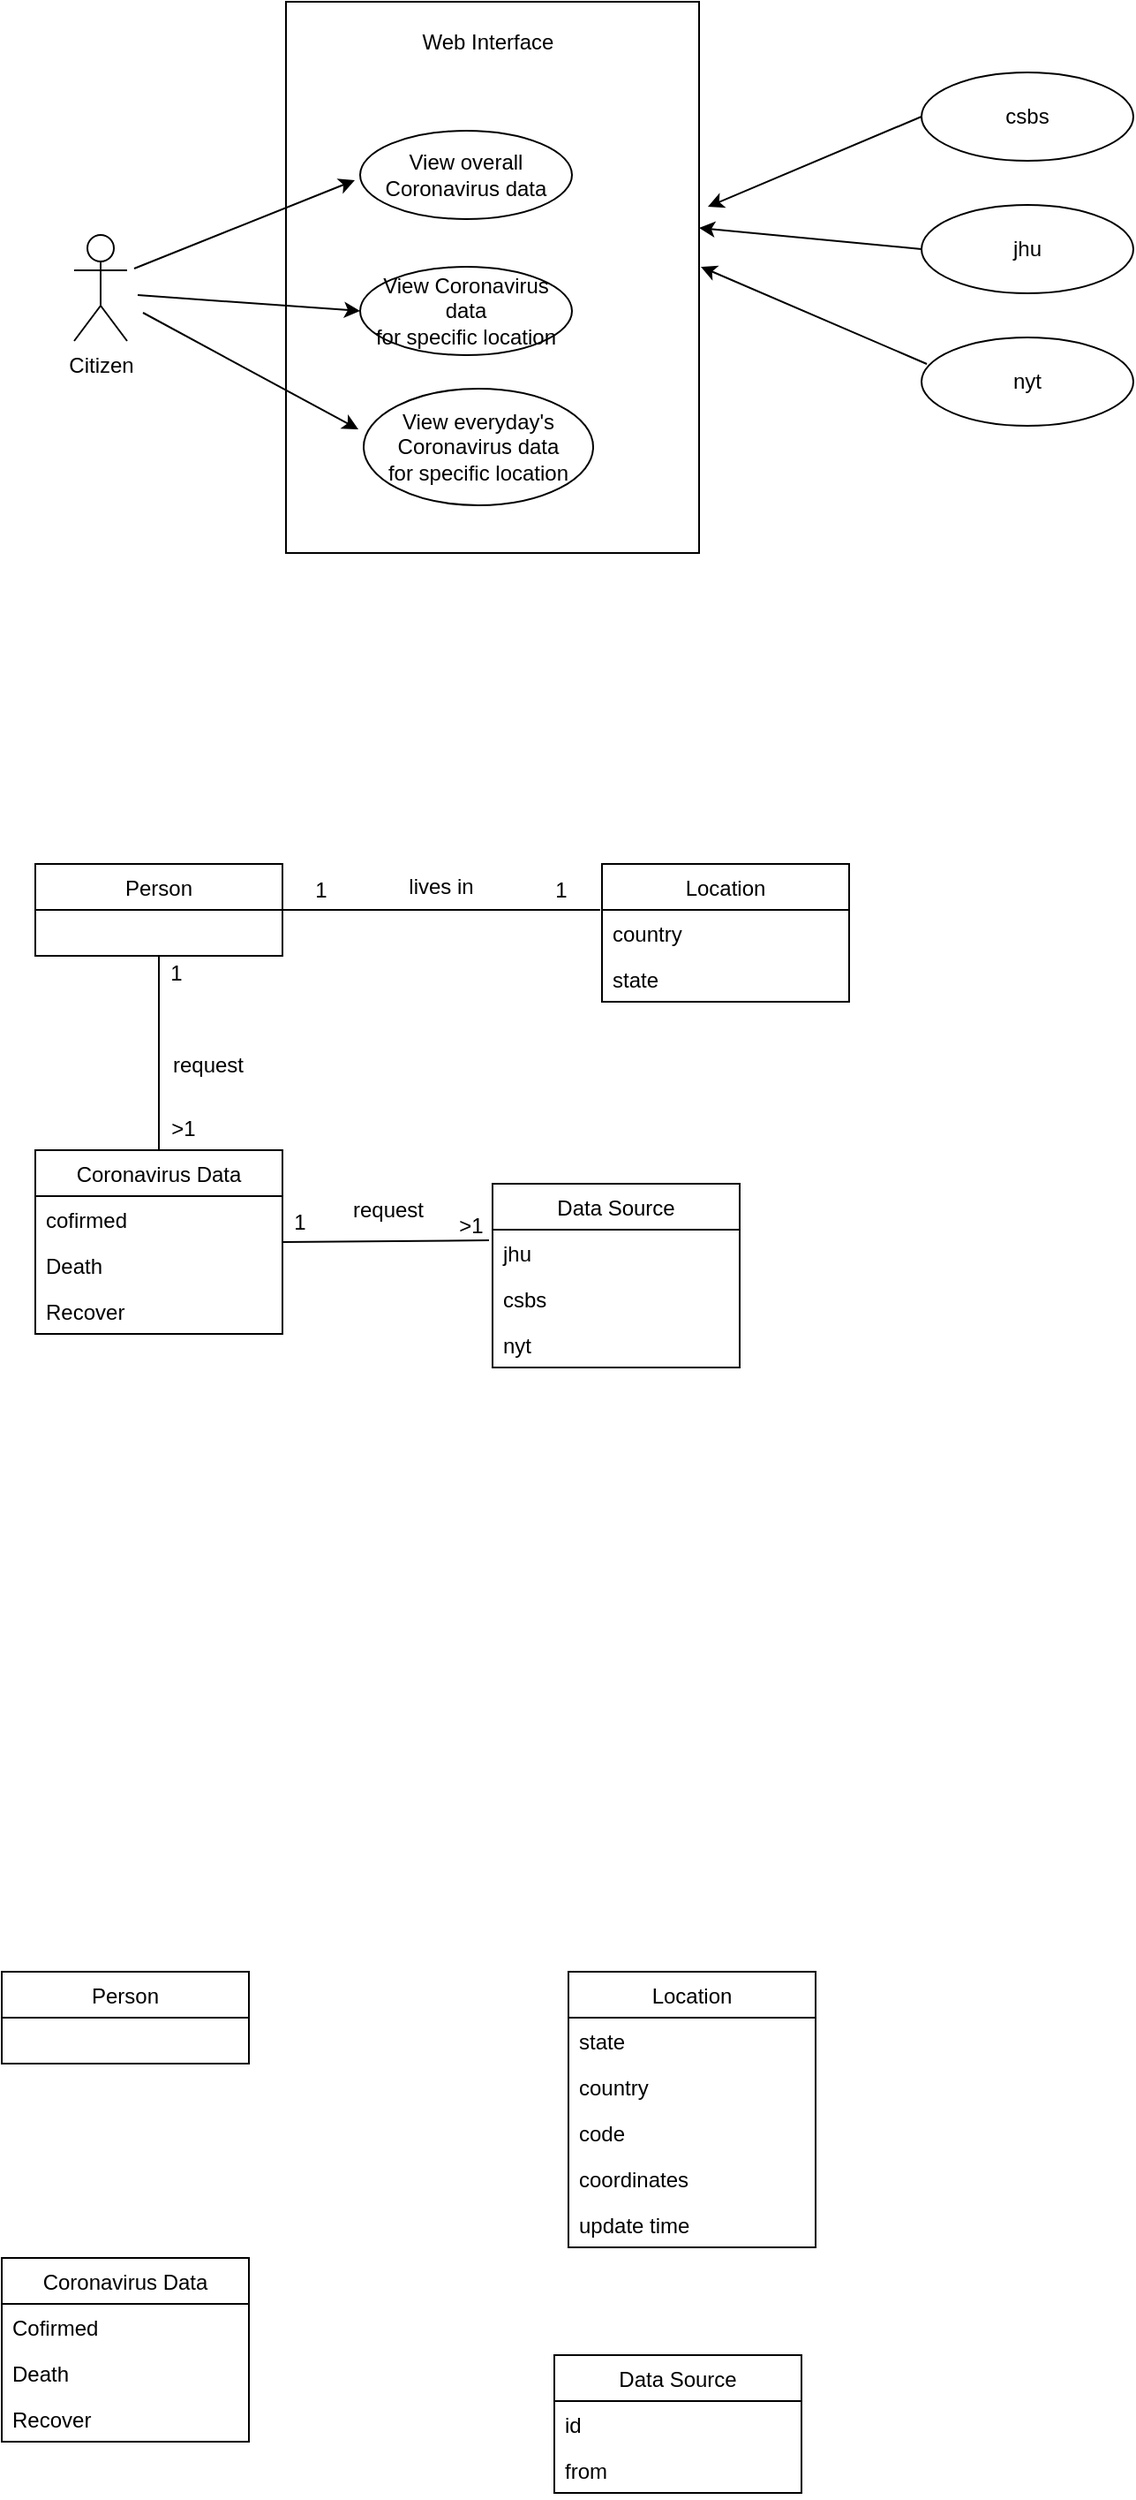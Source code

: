<mxfile version="14.9.8" type="github">
  <diagram name="Page-1" id="b5b7bab2-c9e2-2cf4-8b2a-24fd1a2a6d21">
    <mxGraphModel dx="1186" dy="790" grid="0" gridSize="10" guides="1" tooltips="1" connect="1" arrows="1" fold="1" page="1" pageScale="1" pageWidth="827" pageHeight="1169" background="none" math="0" shadow="0">
      <root>
        <mxCell id="0" />
        <mxCell id="1" parent="0" />
        <mxCell id="Rek6x4QmJrhdKCj9iVsL-1" value="Citizen" style="shape=umlActor;verticalLabelPosition=bottom;verticalAlign=top;html=1;outlineConnect=0;" vertex="1" parent="1">
          <mxGeometry x="120" y="300" width="30" height="60" as="geometry" />
        </mxCell>
        <mxCell id="Rek6x4QmJrhdKCj9iVsL-7" value="jhu" style="ellipse;whiteSpace=wrap;html=1;" vertex="1" parent="1">
          <mxGeometry x="600" y="283" width="120" height="50" as="geometry" />
        </mxCell>
        <mxCell id="Rek6x4QmJrhdKCj9iVsL-10" value="" style="endArrow=classic;html=1;exitX=0;exitY=0.5;exitDx=0;exitDy=0;" edge="1" parent="1" source="Rek6x4QmJrhdKCj9iVsL-7">
          <mxGeometry width="50" height="50" relative="1" as="geometry">
            <mxPoint x="439" y="305.5" as="sourcePoint" />
            <mxPoint x="474" y="296" as="targetPoint" />
          </mxGeometry>
        </mxCell>
        <mxCell id="Rek6x4QmJrhdKCj9iVsL-13" value="csbs" style="ellipse;whiteSpace=wrap;html=1;" vertex="1" parent="1">
          <mxGeometry x="600" y="208" width="120" height="50" as="geometry" />
        </mxCell>
        <mxCell id="Rek6x4QmJrhdKCj9iVsL-14" value="nyt" style="ellipse;whiteSpace=wrap;html=1;" vertex="1" parent="1">
          <mxGeometry x="600" y="358" width="120" height="50" as="geometry" />
        </mxCell>
        <mxCell id="Rek6x4QmJrhdKCj9iVsL-15" value="" style="endArrow=classic;html=1;exitX=0;exitY=0.5;exitDx=0;exitDy=0;" edge="1" parent="1" source="Rek6x4QmJrhdKCj9iVsL-13">
          <mxGeometry width="50" height="50" relative="1" as="geometry">
            <mxPoint x="657" y="231" as="sourcePoint" />
            <mxPoint x="479" y="284" as="targetPoint" />
          </mxGeometry>
        </mxCell>
        <mxCell id="Rek6x4QmJrhdKCj9iVsL-16" value="" style="endArrow=classic;html=1;exitX=0.025;exitY=0.3;exitDx=0;exitDy=0;exitPerimeter=0;" edge="1" parent="1" source="Rek6x4QmJrhdKCj9iVsL-14">
          <mxGeometry width="50" height="50" relative="1" as="geometry">
            <mxPoint x="669" y="354" as="sourcePoint" />
            <mxPoint x="475" y="318" as="targetPoint" />
          </mxGeometry>
        </mxCell>
        <mxCell id="Rek6x4QmJrhdKCj9iVsL-26" value="" style="rounded=0;whiteSpace=wrap;html=1;" vertex="1" parent="1">
          <mxGeometry x="240" y="168" width="234" height="312" as="geometry" />
        </mxCell>
        <mxCell id="Rek6x4QmJrhdKCj9iVsL-17" value="View overall Coronavirus data" style="ellipse;whiteSpace=wrap;html=1;" vertex="1" parent="1">
          <mxGeometry x="282" y="241" width="120" height="50" as="geometry" />
        </mxCell>
        <mxCell id="Rek6x4QmJrhdKCj9iVsL-18" value="&lt;div&gt;View Coronavirus data&lt;/div&gt;&lt;div&gt;for specific location&lt;br&gt;&lt;/div&gt;" style="ellipse;whiteSpace=wrap;html=1;" vertex="1" parent="1">
          <mxGeometry x="282" y="318" width="120" height="50" as="geometry" />
        </mxCell>
        <mxCell id="Rek6x4QmJrhdKCj9iVsL-19" value="&lt;div&gt;View everyday&#39;s Coronavirus data&lt;/div&gt;&lt;div&gt;for specific location&lt;br&gt;&lt;/div&gt;" style="ellipse;whiteSpace=wrap;html=1;" vertex="1" parent="1">
          <mxGeometry x="284" y="387" width="130" height="66" as="geometry" />
        </mxCell>
        <mxCell id="Rek6x4QmJrhdKCj9iVsL-20" value="" style="endArrow=classic;html=1;" edge="1" parent="1">
          <mxGeometry width="50" height="50" relative="1" as="geometry">
            <mxPoint x="154" y="319" as="sourcePoint" />
            <mxPoint x="279" y="269" as="targetPoint" />
          </mxGeometry>
        </mxCell>
        <mxCell id="Rek6x4QmJrhdKCj9iVsL-21" value="" style="endArrow=classic;html=1;entryX=0;entryY=0.5;entryDx=0;entryDy=0;" edge="1" parent="1" target="Rek6x4QmJrhdKCj9iVsL-18">
          <mxGeometry width="50" height="50" relative="1" as="geometry">
            <mxPoint x="156" y="334" as="sourcePoint" />
            <mxPoint x="206" y="342" as="targetPoint" />
          </mxGeometry>
        </mxCell>
        <mxCell id="Rek6x4QmJrhdKCj9iVsL-22" value="" style="endArrow=classic;html=1;" edge="1" parent="1">
          <mxGeometry width="50" height="50" relative="1" as="geometry">
            <mxPoint x="159" y="344" as="sourcePoint" />
            <mxPoint x="281" y="410" as="targetPoint" />
          </mxGeometry>
        </mxCell>
        <mxCell id="Rek6x4QmJrhdKCj9iVsL-25" value="Web Interface" style="text;html=1;strokeColor=none;fillColor=none;align=center;verticalAlign=middle;whiteSpace=wrap;rounded=0;" vertex="1" parent="1">
          <mxGeometry x="303" y="181" width="103" height="20" as="geometry" />
        </mxCell>
        <mxCell id="Rek6x4QmJrhdKCj9iVsL-29" value="Person" style="swimlane;fontStyle=0;childLayout=stackLayout;horizontal=1;startSize=26;horizontalStack=0;resizeParent=1;resizeParentMax=0;resizeLast=0;collapsible=1;marginBottom=0;" vertex="1" parent="1">
          <mxGeometry x="98" y="656" width="140" height="52" as="geometry" />
        </mxCell>
        <mxCell id="Rek6x4QmJrhdKCj9iVsL-33" value="Location" style="swimlane;fontStyle=0;childLayout=stackLayout;horizontal=1;startSize=26;horizontalStack=0;resizeParent=1;resizeParentMax=0;resizeLast=0;collapsible=1;marginBottom=0;" vertex="1" parent="1">
          <mxGeometry x="419" y="656" width="140" height="78" as="geometry" />
        </mxCell>
        <mxCell id="Rek6x4QmJrhdKCj9iVsL-34" value="country" style="text;strokeColor=none;fillColor=none;align=left;verticalAlign=top;spacingLeft=4;spacingRight=4;overflow=hidden;rotatable=0;points=[[0,0.5],[1,0.5]];portConstraint=eastwest;" vertex="1" parent="Rek6x4QmJrhdKCj9iVsL-33">
          <mxGeometry y="26" width="140" height="26" as="geometry" />
        </mxCell>
        <mxCell id="Rek6x4QmJrhdKCj9iVsL-59" value="state" style="text;strokeColor=none;fillColor=none;align=left;verticalAlign=top;spacingLeft=4;spacingRight=4;overflow=hidden;rotatable=0;points=[[0,0.5],[1,0.5]];portConstraint=eastwest;" vertex="1" parent="Rek6x4QmJrhdKCj9iVsL-33">
          <mxGeometry y="52" width="140" height="26" as="geometry" />
        </mxCell>
        <mxCell id="Rek6x4QmJrhdKCj9iVsL-38" value="" style="endArrow=none;html=1;exitX=1;exitY=0.5;exitDx=0;exitDy=0;" edge="1" parent="1" source="Rek6x4QmJrhdKCj9iVsL-29">
          <mxGeometry width="50" height="50" relative="1" as="geometry">
            <mxPoint x="281" y="715" as="sourcePoint" />
            <mxPoint x="418" y="682" as="targetPoint" />
          </mxGeometry>
        </mxCell>
        <mxCell id="Rek6x4QmJrhdKCj9iVsL-39" value="Coronavirus Data" style="swimlane;fontStyle=0;childLayout=stackLayout;horizontal=1;startSize=26;horizontalStack=0;resizeParent=1;resizeParentMax=0;resizeLast=0;collapsible=1;marginBottom=0;" vertex="1" parent="1">
          <mxGeometry x="98" y="818" width="140" height="104" as="geometry" />
        </mxCell>
        <mxCell id="Rek6x4QmJrhdKCj9iVsL-40" value="cofirmed" style="text;strokeColor=none;fillColor=none;align=left;verticalAlign=top;spacingLeft=4;spacingRight=4;overflow=hidden;rotatable=0;points=[[0,0.5],[1,0.5]];portConstraint=eastwest;" vertex="1" parent="Rek6x4QmJrhdKCj9iVsL-39">
          <mxGeometry y="26" width="140" height="26" as="geometry" />
        </mxCell>
        <mxCell id="Rek6x4QmJrhdKCj9iVsL-41" value="Death" style="text;strokeColor=none;fillColor=none;align=left;verticalAlign=top;spacingLeft=4;spacingRight=4;overflow=hidden;rotatable=0;points=[[0,0.5],[1,0.5]];portConstraint=eastwest;" vertex="1" parent="Rek6x4QmJrhdKCj9iVsL-39">
          <mxGeometry y="52" width="140" height="26" as="geometry" />
        </mxCell>
        <mxCell id="Rek6x4QmJrhdKCj9iVsL-42" value="Recover" style="text;strokeColor=none;fillColor=none;align=left;verticalAlign=top;spacingLeft=4;spacingRight=4;overflow=hidden;rotatable=0;points=[[0,0.5],[1,0.5]];portConstraint=eastwest;" vertex="1" parent="Rek6x4QmJrhdKCj9iVsL-39">
          <mxGeometry y="78" width="140" height="26" as="geometry" />
        </mxCell>
        <mxCell id="Rek6x4QmJrhdKCj9iVsL-43" value="Data Source" style="swimlane;fontStyle=0;childLayout=stackLayout;horizontal=1;startSize=26;horizontalStack=0;resizeParent=1;resizeParentMax=0;resizeLast=0;collapsible=1;marginBottom=0;" vertex="1" parent="1">
          <mxGeometry x="357" y="837" width="140" height="104" as="geometry" />
        </mxCell>
        <mxCell id="Rek6x4QmJrhdKCj9iVsL-61" value="jhu" style="text;strokeColor=none;fillColor=none;align=left;verticalAlign=top;spacingLeft=4;spacingRight=4;overflow=hidden;rotatable=0;points=[[0,0.5],[1,0.5]];portConstraint=eastwest;" vertex="1" parent="Rek6x4QmJrhdKCj9iVsL-43">
          <mxGeometry y="26" width="140" height="26" as="geometry" />
        </mxCell>
        <mxCell id="Rek6x4QmJrhdKCj9iVsL-62" value="csbs" style="text;strokeColor=none;fillColor=none;align=left;verticalAlign=top;spacingLeft=4;spacingRight=4;overflow=hidden;rotatable=0;points=[[0,0.5],[1,0.5]];portConstraint=eastwest;" vertex="1" parent="Rek6x4QmJrhdKCj9iVsL-43">
          <mxGeometry y="52" width="140" height="26" as="geometry" />
        </mxCell>
        <mxCell id="Rek6x4QmJrhdKCj9iVsL-63" value="nyt" style="text;strokeColor=none;fillColor=none;align=left;verticalAlign=top;spacingLeft=4;spacingRight=4;overflow=hidden;rotatable=0;points=[[0,0.5],[1,0.5]];portConstraint=eastwest;" vertex="1" parent="Rek6x4QmJrhdKCj9iVsL-43">
          <mxGeometry y="78" width="140" height="26" as="geometry" />
        </mxCell>
        <mxCell id="Rek6x4QmJrhdKCj9iVsL-48" value="" style="endArrow=none;html=1;entryX=0.5;entryY=1;entryDx=0;entryDy=0;" edge="1" parent="1" source="Rek6x4QmJrhdKCj9iVsL-39" target="Rek6x4QmJrhdKCj9iVsL-29">
          <mxGeometry width="50" height="50" relative="1" as="geometry">
            <mxPoint x="428" y="1002" as="sourcePoint" />
            <mxPoint x="478" y="952" as="targetPoint" />
          </mxGeometry>
        </mxCell>
        <mxCell id="Rek6x4QmJrhdKCj9iVsL-49" value="lives in" style="text;html=1;strokeColor=none;fillColor=none;align=center;verticalAlign=middle;whiteSpace=wrap;rounded=0;" vertex="1" parent="1">
          <mxGeometry x="308" y="659" width="40" height="20" as="geometry" />
        </mxCell>
        <mxCell id="Rek6x4QmJrhdKCj9iVsL-50" value="request" style="text;html=1;strokeColor=none;fillColor=none;align=center;verticalAlign=middle;whiteSpace=wrap;rounded=0;" vertex="1" parent="1">
          <mxGeometry x="176" y="760" width="40" height="20" as="geometry" />
        </mxCell>
        <mxCell id="Rek6x4QmJrhdKCj9iVsL-51" value="" style="endArrow=none;html=1;entryX=1;entryY=0.5;entryDx=0;entryDy=0;" edge="1" parent="1" target="Rek6x4QmJrhdKCj9iVsL-39">
          <mxGeometry width="50" height="50" relative="1" as="geometry">
            <mxPoint x="355" y="869" as="sourcePoint" />
            <mxPoint x="178" y="718" as="targetPoint" />
          </mxGeometry>
        </mxCell>
        <mxCell id="Rek6x4QmJrhdKCj9iVsL-52" value="request" style="text;html=1;strokeColor=none;fillColor=none;align=center;verticalAlign=middle;whiteSpace=wrap;rounded=0;" vertex="1" parent="1">
          <mxGeometry x="278" y="842" width="40" height="20" as="geometry" />
        </mxCell>
        <mxCell id="Rek6x4QmJrhdKCj9iVsL-53" value="1" style="text;html=1;strokeColor=none;fillColor=none;align=center;verticalAlign=middle;whiteSpace=wrap;rounded=0;" vertex="1" parent="1">
          <mxGeometry x="158" y="708" width="40" height="20" as="geometry" />
        </mxCell>
        <mxCell id="Rek6x4QmJrhdKCj9iVsL-54" value="&amp;gt;1" style="text;html=1;strokeColor=none;fillColor=none;align=center;verticalAlign=middle;whiteSpace=wrap;rounded=0;" vertex="1" parent="1">
          <mxGeometry x="162" y="796" width="40" height="20" as="geometry" />
        </mxCell>
        <mxCell id="Rek6x4QmJrhdKCj9iVsL-55" value="1" style="text;html=1;strokeColor=none;fillColor=none;align=center;verticalAlign=middle;whiteSpace=wrap;rounded=0;" vertex="1" parent="1">
          <mxGeometry x="376" y="661" width="40" height="20" as="geometry" />
        </mxCell>
        <mxCell id="Rek6x4QmJrhdKCj9iVsL-56" value="1" style="text;html=1;strokeColor=none;fillColor=none;align=center;verticalAlign=middle;whiteSpace=wrap;rounded=0;" vertex="1" parent="1">
          <mxGeometry x="240" y="661" width="40" height="20" as="geometry" />
        </mxCell>
        <mxCell id="Rek6x4QmJrhdKCj9iVsL-57" value="1" style="text;html=1;strokeColor=none;fillColor=none;align=center;verticalAlign=middle;whiteSpace=wrap;rounded=0;" vertex="1" parent="1">
          <mxGeometry x="228" y="849" width="40" height="20" as="geometry" />
        </mxCell>
        <mxCell id="Rek6x4QmJrhdKCj9iVsL-58" value="&amp;gt;1" style="text;html=1;strokeColor=none;fillColor=none;align=center;verticalAlign=middle;whiteSpace=wrap;rounded=0;" vertex="1" parent="1">
          <mxGeometry x="325" y="851" width="40" height="20" as="geometry" />
        </mxCell>
        <mxCell id="Rek6x4QmJrhdKCj9iVsL-89" value="Person" style="swimlane;fontStyle=0;childLayout=stackLayout;horizontal=1;startSize=26;horizontalStack=0;resizeParent=1;resizeParentMax=0;resizeLast=0;collapsible=1;marginBottom=0;" vertex="1" parent="1">
          <mxGeometry x="79" y="1283" width="140" height="52" as="geometry" />
        </mxCell>
        <mxCell id="Rek6x4QmJrhdKCj9iVsL-90" value="Location" style="swimlane;fontStyle=0;childLayout=stackLayout;horizontal=1;startSize=26;horizontalStack=0;resizeParent=1;resizeParentMax=0;resizeLast=0;collapsible=1;marginBottom=0;" vertex="1" parent="1">
          <mxGeometry x="400" y="1283" width="140" height="156" as="geometry" />
        </mxCell>
        <mxCell id="Rek6x4QmJrhdKCj9iVsL-92" value="state" style="text;strokeColor=none;fillColor=none;align=left;verticalAlign=top;spacingLeft=4;spacingRight=4;overflow=hidden;rotatable=0;points=[[0,0.5],[1,0.5]];portConstraint=eastwest;" vertex="1" parent="Rek6x4QmJrhdKCj9iVsL-90">
          <mxGeometry y="26" width="140" height="26" as="geometry" />
        </mxCell>
        <mxCell id="Rek6x4QmJrhdKCj9iVsL-113" value="country" style="text;strokeColor=none;fillColor=none;align=left;verticalAlign=top;spacingLeft=4;spacingRight=4;overflow=hidden;rotatable=0;points=[[0,0.5],[1,0.5]];portConstraint=eastwest;" vertex="1" parent="Rek6x4QmJrhdKCj9iVsL-90">
          <mxGeometry y="52" width="140" height="26" as="geometry" />
        </mxCell>
        <mxCell id="Rek6x4QmJrhdKCj9iVsL-114" value="code" style="text;strokeColor=none;fillColor=none;align=left;verticalAlign=top;spacingLeft=4;spacingRight=4;overflow=hidden;rotatable=0;points=[[0,0.5],[1,0.5]];portConstraint=eastwest;" vertex="1" parent="Rek6x4QmJrhdKCj9iVsL-90">
          <mxGeometry y="78" width="140" height="26" as="geometry" />
        </mxCell>
        <mxCell id="Rek6x4QmJrhdKCj9iVsL-115" value="coordinates" style="text;strokeColor=none;fillColor=none;align=left;verticalAlign=top;spacingLeft=4;spacingRight=4;overflow=hidden;rotatable=0;points=[[0,0.5],[1,0.5]];portConstraint=eastwest;" vertex="1" parent="Rek6x4QmJrhdKCj9iVsL-90">
          <mxGeometry y="104" width="140" height="26" as="geometry" />
        </mxCell>
        <mxCell id="Rek6x4QmJrhdKCj9iVsL-116" value="update time" style="text;strokeColor=none;fillColor=none;align=left;verticalAlign=top;spacingLeft=4;spacingRight=4;overflow=hidden;rotatable=0;points=[[0,0.5],[1,0.5]];portConstraint=eastwest;" vertex="1" parent="Rek6x4QmJrhdKCj9iVsL-90">
          <mxGeometry y="130" width="140" height="26" as="geometry" />
        </mxCell>
        <mxCell id="Rek6x4QmJrhdKCj9iVsL-94" value="Coronavirus Data" style="swimlane;fontStyle=0;childLayout=stackLayout;horizontal=1;startSize=26;horizontalStack=0;resizeParent=1;resizeParentMax=0;resizeLast=0;collapsible=1;marginBottom=0;" vertex="1" parent="1">
          <mxGeometry x="79" y="1445" width="140" height="104" as="geometry" />
        </mxCell>
        <mxCell id="Rek6x4QmJrhdKCj9iVsL-95" value="Cofirmed" style="text;strokeColor=none;fillColor=none;align=left;verticalAlign=top;spacingLeft=4;spacingRight=4;overflow=hidden;rotatable=0;points=[[0,0.5],[1,0.5]];portConstraint=eastwest;" vertex="1" parent="Rek6x4QmJrhdKCj9iVsL-94">
          <mxGeometry y="26" width="140" height="26" as="geometry" />
        </mxCell>
        <mxCell id="Rek6x4QmJrhdKCj9iVsL-96" value="Death" style="text;strokeColor=none;fillColor=none;align=left;verticalAlign=top;spacingLeft=4;spacingRight=4;overflow=hidden;rotatable=0;points=[[0,0.5],[1,0.5]];portConstraint=eastwest;" vertex="1" parent="Rek6x4QmJrhdKCj9iVsL-94">
          <mxGeometry y="52" width="140" height="26" as="geometry" />
        </mxCell>
        <mxCell id="Rek6x4QmJrhdKCj9iVsL-97" value="Recover" style="text;strokeColor=none;fillColor=none;align=left;verticalAlign=top;spacingLeft=4;spacingRight=4;overflow=hidden;rotatable=0;points=[[0,0.5],[1,0.5]];portConstraint=eastwest;" vertex="1" parent="Rek6x4QmJrhdKCj9iVsL-94">
          <mxGeometry y="78" width="140" height="26" as="geometry" />
        </mxCell>
        <mxCell id="Rek6x4QmJrhdKCj9iVsL-98" value="Data Source" style="swimlane;fontStyle=0;childLayout=stackLayout;horizontal=1;startSize=26;horizontalStack=0;resizeParent=1;resizeParentMax=0;resizeLast=0;collapsible=1;marginBottom=0;" vertex="1" parent="1">
          <mxGeometry x="392" y="1500" width="140" height="78" as="geometry" />
        </mxCell>
        <mxCell id="Rek6x4QmJrhdKCj9iVsL-99" value="id" style="text;strokeColor=none;fillColor=none;align=left;verticalAlign=top;spacingLeft=4;spacingRight=4;overflow=hidden;rotatable=0;points=[[0,0.5],[1,0.5]];portConstraint=eastwest;" vertex="1" parent="Rek6x4QmJrhdKCj9iVsL-98">
          <mxGeometry y="26" width="140" height="26" as="geometry" />
        </mxCell>
        <mxCell id="Rek6x4QmJrhdKCj9iVsL-100" value="from" style="text;strokeColor=none;fillColor=none;align=left;verticalAlign=top;spacingLeft=4;spacingRight=4;overflow=hidden;rotatable=0;points=[[0,0.5],[1,0.5]];portConstraint=eastwest;" vertex="1" parent="Rek6x4QmJrhdKCj9iVsL-98">
          <mxGeometry y="52" width="140" height="26" as="geometry" />
        </mxCell>
      </root>
    </mxGraphModel>
  </diagram>
</mxfile>
